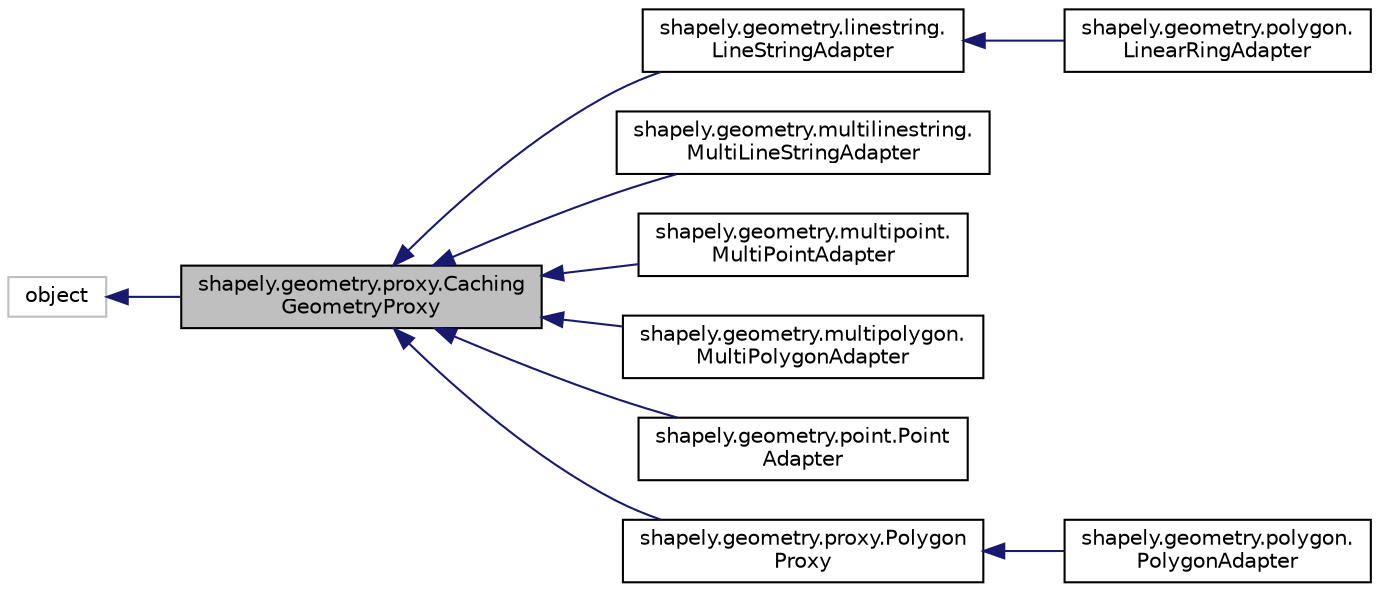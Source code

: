 digraph "shapely.geometry.proxy.CachingGeometryProxy"
{
 // LATEX_PDF_SIZE
  edge [fontname="Helvetica",fontsize="10",labelfontname="Helvetica",labelfontsize="10"];
  node [fontname="Helvetica",fontsize="10",shape=record];
  rankdir="LR";
  Node1 [label="shapely.geometry.proxy.Caching\lGeometryProxy",height=0.2,width=0.4,color="black", fillcolor="grey75", style="filled", fontcolor="black",tooltip=" "];
  Node2 -> Node1 [dir="back",color="midnightblue",fontsize="10",style="solid",fontname="Helvetica"];
  Node2 [label="object",height=0.2,width=0.4,color="grey75", fillcolor="white", style="filled",tooltip=" "];
  Node1 -> Node3 [dir="back",color="midnightblue",fontsize="10",style="solid",fontname="Helvetica"];
  Node3 [label="shapely.geometry.linestring.\lLineStringAdapter",height=0.2,width=0.4,color="black", fillcolor="white", style="filled",URL="$db/d23/classshapely_1_1geometry_1_1linestring_1_1_line_string_adapter.html",tooltip=" "];
  Node3 -> Node4 [dir="back",color="midnightblue",fontsize="10",style="solid",fontname="Helvetica"];
  Node4 [label="shapely.geometry.polygon.\lLinearRingAdapter",height=0.2,width=0.4,color="black", fillcolor="white", style="filled",URL="$d2/dcd/classshapely_1_1geometry_1_1polygon_1_1_linear_ring_adapter.html",tooltip=" "];
  Node1 -> Node5 [dir="back",color="midnightblue",fontsize="10",style="solid",fontname="Helvetica"];
  Node5 [label="shapely.geometry.multilinestring.\lMultiLineStringAdapter",height=0.2,width=0.4,color="black", fillcolor="white", style="filled",URL="$df/d94/classshapely_1_1geometry_1_1multilinestring_1_1_multi_line_string_adapter.html",tooltip=" "];
  Node1 -> Node6 [dir="back",color="midnightblue",fontsize="10",style="solid",fontname="Helvetica"];
  Node6 [label="shapely.geometry.multipoint.\lMultiPointAdapter",height=0.2,width=0.4,color="black", fillcolor="white", style="filled",URL="$d5/dd1/classshapely_1_1geometry_1_1multipoint_1_1_multi_point_adapter.html",tooltip=" "];
  Node1 -> Node7 [dir="back",color="midnightblue",fontsize="10",style="solid",fontname="Helvetica"];
  Node7 [label="shapely.geometry.multipolygon.\lMultiPolygonAdapter",height=0.2,width=0.4,color="black", fillcolor="white", style="filled",URL="$dc/db6/classshapely_1_1geometry_1_1multipolygon_1_1_multi_polygon_adapter.html",tooltip=" "];
  Node1 -> Node8 [dir="back",color="midnightblue",fontsize="10",style="solid",fontname="Helvetica"];
  Node8 [label="shapely.geometry.point.Point\lAdapter",height=0.2,width=0.4,color="black", fillcolor="white", style="filled",URL="$d0/dc8/classshapely_1_1geometry_1_1point_1_1_point_adapter.html",tooltip=" "];
  Node1 -> Node9 [dir="back",color="midnightblue",fontsize="10",style="solid",fontname="Helvetica"];
  Node9 [label="shapely.geometry.proxy.Polygon\lProxy",height=0.2,width=0.4,color="black", fillcolor="white", style="filled",URL="$d3/d70/classshapely_1_1geometry_1_1proxy_1_1_polygon_proxy.html",tooltip=" "];
  Node9 -> Node10 [dir="back",color="midnightblue",fontsize="10",style="solid",fontname="Helvetica"];
  Node10 [label="shapely.geometry.polygon.\lPolygonAdapter",height=0.2,width=0.4,color="black", fillcolor="white", style="filled",URL="$de/d9b/classshapely_1_1geometry_1_1polygon_1_1_polygon_adapter.html",tooltip=" "];
}
